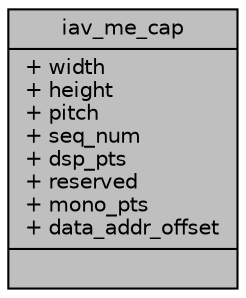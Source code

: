 digraph "iav_me_cap"
{
 // INTERACTIVE_SVG=YES
 // LATEX_PDF_SIZE
  bgcolor="transparent";
  edge [fontname="Helvetica",fontsize="10",labelfontname="Helvetica",labelfontsize="10"];
  node [fontname="Helvetica",fontsize="10",shape=record];
  Node1 [label="{iav_me_cap\n|+ width\l+ height\l+ pitch\l+ seq_num\l+ dsp_pts\l+ reserved\l+ mono_pts\l+ data_addr_offset\l|}",height=0.2,width=0.4,color="black", fillcolor="grey75", style="filled", fontcolor="black",tooltip=" "];
}
